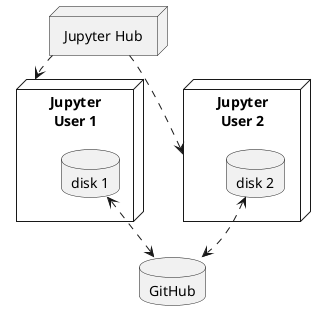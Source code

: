@startuml
database GitHub as github
Node "Jupyter\nUser 1" as j1 {
  database "disk 1" as v1 {
  }
}
Node "Jupyter\nUser 2" as j2 {
  database "disk 2" as v2 {
  }
}
Node "Jupyter Hub" as jhub {
}
jhub ..> j1
jhub ..> j2
v1 <..> github
v2 <..> github
@enduml